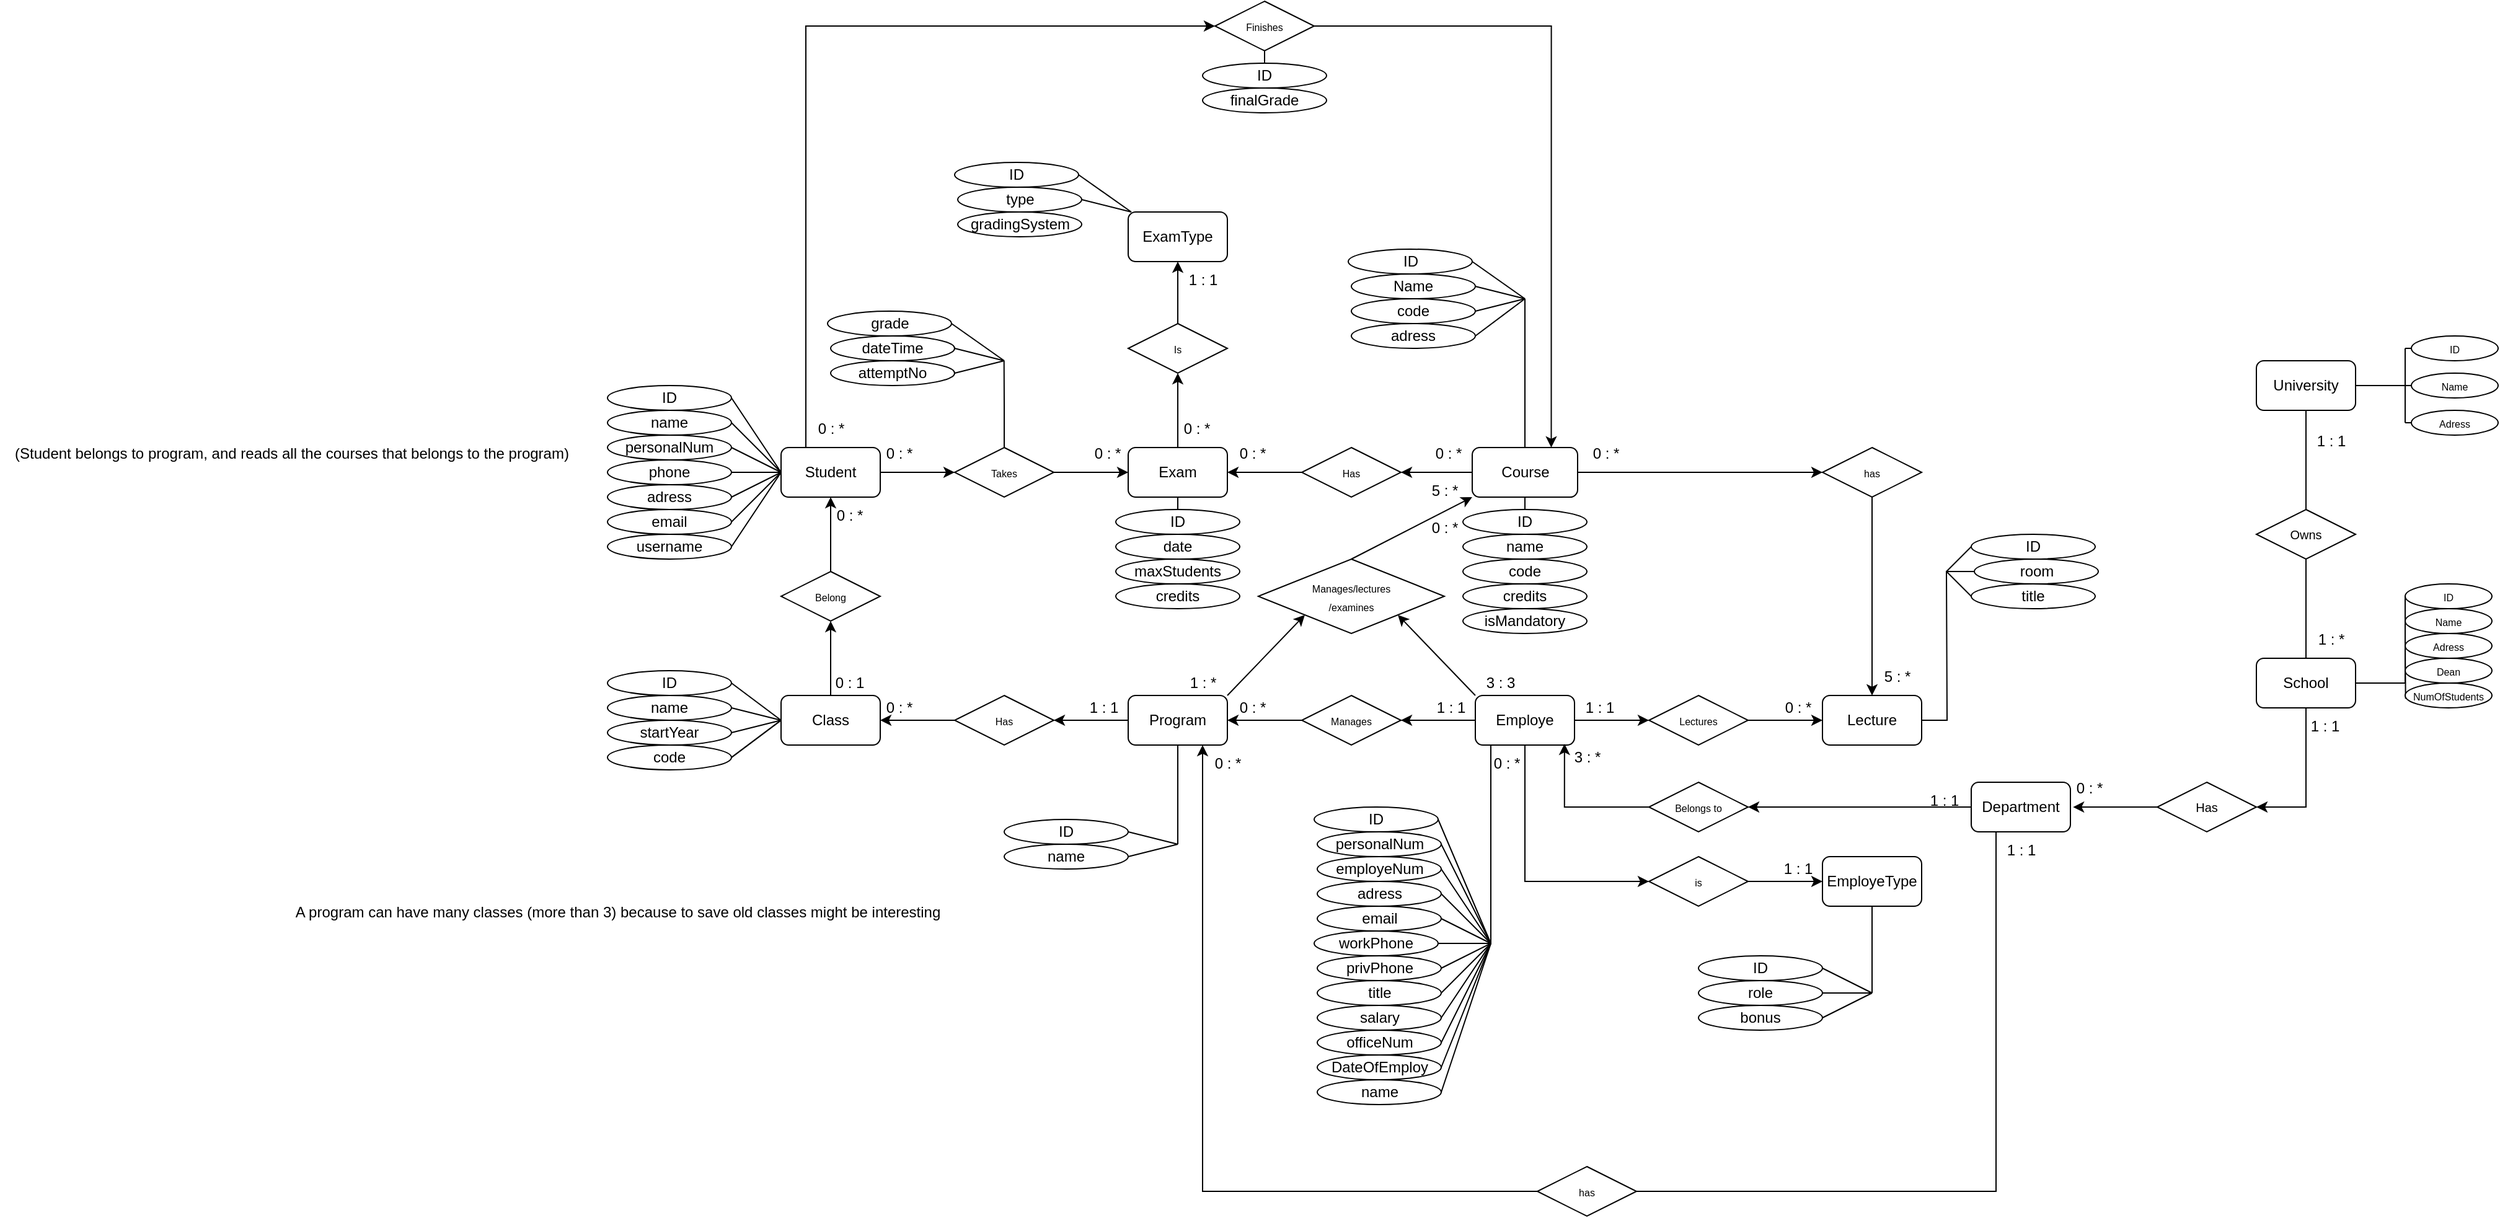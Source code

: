 <mxfile version="23.0.0" type="github">
  <diagram name="Page-1" id="-8_jqryATw5m6fWF47L4">
    <mxGraphModel dx="2038" dy="-406" grid="1" gridSize="10" guides="1" tooltips="1" connect="1" arrows="1" fold="1" page="1" pageScale="1" pageWidth="850" pageHeight="1100" math="0" shadow="0">
      <root>
        <mxCell id="0" />
        <mxCell id="1" parent="0" />
        <mxCell id="Y5XBHcVY--v5jfcp_6XE-306" style="edgeStyle=orthogonalEdgeStyle;rounded=0;orthogonalLoop=1;jettySize=auto;html=1;entryX=1;entryY=0.5;entryDx=0;entryDy=0;" edge="1" parent="1" source="B3pZKYcBKJ9FjqB-BN67-119" target="Y5XBHcVY--v5jfcp_6XE-304">
          <mxGeometry relative="1" as="geometry" />
        </mxCell>
        <mxCell id="B3pZKYcBKJ9FjqB-BN67-119" value="School" style="rounded=1;whiteSpace=wrap;html=1;" parent="1" vertex="1">
          <mxGeometry x="1150" y="2010" width="80" height="40" as="geometry" />
        </mxCell>
        <mxCell id="B3pZKYcBKJ9FjqB-BN67-120" value="University" style="rounded=1;whiteSpace=wrap;html=1;" parent="1" vertex="1">
          <mxGeometry x="1150" y="1770" width="80" height="40" as="geometry" />
        </mxCell>
        <mxCell id="B3pZKYcBKJ9FjqB-BN67-121" style="edgeStyle=orthogonalEdgeStyle;rounded=0;orthogonalLoop=1;jettySize=auto;html=1;exitX=0.5;exitY=0;exitDx=0;exitDy=0;entryX=0.5;entryY=1;entryDx=0;entryDy=0;endArrow=none;endFill=0;" parent="1" source="B3pZKYcBKJ9FjqB-BN67-139" target="B3pZKYcBKJ9FjqB-BN67-120" edge="1">
          <mxGeometry relative="1" as="geometry">
            <mxPoint x="1190" y="1901.25" as="sourcePoint" />
          </mxGeometry>
        </mxCell>
        <mxCell id="B3pZKYcBKJ9FjqB-BN67-122" value="" style="endArrow=none;html=1;rounded=0;exitX=0.5;exitY=0;exitDx=0;exitDy=0;entryX=0.5;entryY=1;entryDx=0;entryDy=0;" parent="1" source="B3pZKYcBKJ9FjqB-BN67-119" target="B3pZKYcBKJ9FjqB-BN67-139" edge="1">
          <mxGeometry width="50" height="50" relative="1" as="geometry">
            <mxPoint x="1240" y="1930" as="sourcePoint" />
            <mxPoint x="1190" y="1953.75" as="targetPoint" />
          </mxGeometry>
        </mxCell>
        <mxCell id="B3pZKYcBKJ9FjqB-BN67-123" value="1 : *" style="text;html=1;align=center;verticalAlign=middle;resizable=0;points=[];autosize=1;strokeColor=none;fillColor=none;" parent="1" vertex="1">
          <mxGeometry x="1190" y="1980" width="40" height="30" as="geometry" />
        </mxCell>
        <mxCell id="B3pZKYcBKJ9FjqB-BN67-124" value="1 : 1" style="text;html=1;align=center;verticalAlign=middle;resizable=0;points=[];autosize=1;strokeColor=none;fillColor=none;" parent="1" vertex="1">
          <mxGeometry x="1185" y="1820" width="50" height="30" as="geometry" />
        </mxCell>
        <mxCell id="Y5XBHcVY--v5jfcp_6XE-103" value="" style="edgeStyle=orthogonalEdgeStyle;rounded=0;orthogonalLoop=1;jettySize=auto;html=1;" edge="1" parent="1" source="B3pZKYcBKJ9FjqB-BN67-127" target="B3pZKYcBKJ9FjqB-BN67-205">
          <mxGeometry relative="1" as="geometry" />
        </mxCell>
        <mxCell id="Y5XBHcVY--v5jfcp_6XE-294" style="edgeStyle=orthogonalEdgeStyle;rounded=0;orthogonalLoop=1;jettySize=auto;html=1;exitX=0.25;exitY=1;exitDx=0;exitDy=0;entryX=0.75;entryY=1;entryDx=0;entryDy=0;" edge="1" parent="1" source="B3pZKYcBKJ9FjqB-BN67-127" target="B3pZKYcBKJ9FjqB-BN67-129">
          <mxGeometry relative="1" as="geometry">
            <Array as="points">
              <mxPoint x="940" y="2440" />
              <mxPoint x="300" y="2440" />
            </Array>
          </mxGeometry>
        </mxCell>
        <mxCell id="B3pZKYcBKJ9FjqB-BN67-127" value="Department" style="rounded=1;whiteSpace=wrap;html=1;" parent="1" vertex="1">
          <mxGeometry x="920" y="2110" width="80" height="40" as="geometry" />
        </mxCell>
        <mxCell id="Y5XBHcVY--v5jfcp_6XE-3" value="" style="edgeStyle=orthogonalEdgeStyle;rounded=0;orthogonalLoop=1;jettySize=auto;html=1;" edge="1" parent="1" source="B3pZKYcBKJ9FjqB-BN67-129" target="B3pZKYcBKJ9FjqB-BN67-208">
          <mxGeometry relative="1" as="geometry" />
        </mxCell>
        <mxCell id="B3pZKYcBKJ9FjqB-BN67-129" value="Program" style="rounded=1;whiteSpace=wrap;html=1;" parent="1" vertex="1">
          <mxGeometry x="240" y="2040" width="80" height="40" as="geometry" />
        </mxCell>
        <mxCell id="Y5XBHcVY--v5jfcp_6XE-16" style="edgeStyle=orthogonalEdgeStyle;rounded=0;orthogonalLoop=1;jettySize=auto;html=1;exitX=1;exitY=0.5;exitDx=0;exitDy=0;entryX=0;entryY=0.5;entryDx=0;entryDy=0;" edge="1" parent="1" source="B3pZKYcBKJ9FjqB-BN67-132" target="B3pZKYcBKJ9FjqB-BN67-212">
          <mxGeometry relative="1" as="geometry" />
        </mxCell>
        <mxCell id="Y5XBHcVY--v5jfcp_6XE-19" value="" style="edgeStyle=orthogonalEdgeStyle;rounded=0;orthogonalLoop=1;jettySize=auto;html=1;" edge="1" parent="1" source="B3pZKYcBKJ9FjqB-BN67-132" target="B3pZKYcBKJ9FjqB-BN67-211">
          <mxGeometry relative="1" as="geometry" />
        </mxCell>
        <mxCell id="Y5XBHcVY--v5jfcp_6XE-186" style="edgeStyle=orthogonalEdgeStyle;rounded=0;orthogonalLoop=1;jettySize=auto;html=1;endArrow=none;endFill=0;" edge="1" parent="1" source="B3pZKYcBKJ9FjqB-BN67-132">
          <mxGeometry relative="1" as="geometry">
            <mxPoint x="560" y="1720" as="targetPoint" />
          </mxGeometry>
        </mxCell>
        <mxCell id="B3pZKYcBKJ9FjqB-BN67-132" value="Course" style="rounded=1;whiteSpace=wrap;html=1;" parent="1" vertex="1">
          <mxGeometry x="517.5" y="1840" width="85" height="40" as="geometry" />
        </mxCell>
        <mxCell id="Y5XBHcVY--v5jfcp_6XE-1" value="" style="edgeStyle=orthogonalEdgeStyle;rounded=0;orthogonalLoop=1;jettySize=auto;html=1;" edge="1" parent="1" source="B3pZKYcBKJ9FjqB-BN67-133" target="B3pZKYcBKJ9FjqB-BN67-206">
          <mxGeometry relative="1" as="geometry" />
        </mxCell>
        <mxCell id="Y5XBHcVY--v5jfcp_6XE-14" value="" style="edgeStyle=orthogonalEdgeStyle;rounded=0;orthogonalLoop=1;jettySize=auto;html=1;" edge="1" parent="1" source="B3pZKYcBKJ9FjqB-BN67-133" target="B3pZKYcBKJ9FjqB-BN67-209">
          <mxGeometry relative="1" as="geometry" />
        </mxCell>
        <mxCell id="Y5XBHcVY--v5jfcp_6XE-286" style="edgeStyle=orthogonalEdgeStyle;rounded=0;orthogonalLoop=1;jettySize=auto;html=1;exitX=0.5;exitY=1;exitDx=0;exitDy=0;entryX=0;entryY=0.5;entryDx=0;entryDy=0;" edge="1" parent="1" source="B3pZKYcBKJ9FjqB-BN67-133" target="Y5XBHcVY--v5jfcp_6XE-110">
          <mxGeometry relative="1" as="geometry" />
        </mxCell>
        <mxCell id="B3pZKYcBKJ9FjqB-BN67-133" value="Employe" style="rounded=1;whiteSpace=wrap;html=1;" parent="1" vertex="1">
          <mxGeometry x="520" y="2040" width="80" height="40" as="geometry" />
        </mxCell>
        <mxCell id="B3pZKYcBKJ9FjqB-BN67-139" value="&lt;font style=&quot;font-size: 10px; font-weight: normal;&quot;&gt;Owns&lt;/font&gt;" style="rhombus;whiteSpace=wrap;html=1;fontStyle=1" parent="1" vertex="1">
          <mxGeometry x="1150" y="1890" width="80" height="40" as="geometry" />
        </mxCell>
        <mxCell id="Y5XBHcVY--v5jfcp_6XE-70" value="" style="edgeStyle=orthogonalEdgeStyle;rounded=0;orthogonalLoop=1;jettySize=auto;html=1;" edge="1" parent="1" source="B3pZKYcBKJ9FjqB-BN67-141" target="Y5XBHcVY--v5jfcp_6XE-69">
          <mxGeometry relative="1" as="geometry" />
        </mxCell>
        <mxCell id="Y5XBHcVY--v5jfcp_6XE-223" style="edgeStyle=orthogonalEdgeStyle;rounded=0;orthogonalLoop=1;jettySize=auto;html=1;exitX=0.5;exitY=1;exitDx=0;exitDy=0;entryX=0.5;entryY=0;entryDx=0;entryDy=0;endArrow=none;endFill=0;" edge="1" parent="1" source="B3pZKYcBKJ9FjqB-BN67-141" target="Y5XBHcVY--v5jfcp_6XE-211">
          <mxGeometry relative="1" as="geometry" />
        </mxCell>
        <mxCell id="B3pZKYcBKJ9FjqB-BN67-141" value="Exam" style="rounded=1;whiteSpace=wrap;html=1;" parent="1" vertex="1">
          <mxGeometry x="240" y="1840" width="80" height="40" as="geometry" />
        </mxCell>
        <mxCell id="Y5XBHcVY--v5jfcp_6XE-8" value="" style="edgeStyle=orthogonalEdgeStyle;rounded=0;orthogonalLoop=1;jettySize=auto;html=1;" edge="1" parent="1" source="B3pZKYcBKJ9FjqB-BN67-144" target="B3pZKYcBKJ9FjqB-BN67-210">
          <mxGeometry relative="1" as="geometry" />
        </mxCell>
        <mxCell id="Y5XBHcVY--v5jfcp_6XE-228" style="edgeStyle=orthogonalEdgeStyle;rounded=0;orthogonalLoop=1;jettySize=auto;html=1;exitX=0.25;exitY=0;exitDx=0;exitDy=0;entryX=0;entryY=0.5;entryDx=0;entryDy=0;" edge="1" parent="1" source="B3pZKYcBKJ9FjqB-BN67-144" target="Y5XBHcVY--v5jfcp_6XE-227">
          <mxGeometry relative="1" as="geometry" />
        </mxCell>
        <mxCell id="B3pZKYcBKJ9FjqB-BN67-144" value="Student" style="rounded=1;whiteSpace=wrap;html=1;" parent="1" vertex="1">
          <mxGeometry x="-40" y="1840" width="80" height="40" as="geometry" />
        </mxCell>
        <mxCell id="B3pZKYcBKJ9FjqB-BN67-147" value="&lt;font style=&quot;font-size: 8px;&quot;&gt;ID&lt;/font&gt;" style="ellipse;whiteSpace=wrap;html=1;" parent="1" vertex="1">
          <mxGeometry x="1275" y="1750" width="70" height="20" as="geometry" />
        </mxCell>
        <mxCell id="B3pZKYcBKJ9FjqB-BN67-148" value="&lt;span style=&quot;font-size: 8px;&quot;&gt;Name&lt;/span&gt;" style="ellipse;whiteSpace=wrap;html=1;" parent="1" vertex="1">
          <mxGeometry x="1275" y="1780" width="70" height="20" as="geometry" />
        </mxCell>
        <mxCell id="B3pZKYcBKJ9FjqB-BN67-149" value="&lt;font style=&quot;font-size: 8px;&quot;&gt;Adress&lt;/font&gt;" style="ellipse;whiteSpace=wrap;html=1;" parent="1" vertex="1">
          <mxGeometry x="1275" y="1810" width="70" height="20" as="geometry" />
        </mxCell>
        <mxCell id="B3pZKYcBKJ9FjqB-BN67-150" value="" style="endArrow=none;html=1;rounded=0;exitX=1;exitY=0.5;exitDx=0;exitDy=0;" parent="1" source="B3pZKYcBKJ9FjqB-BN67-120" edge="1">
          <mxGeometry width="50" height="50" relative="1" as="geometry">
            <mxPoint x="1300" y="1820" as="sourcePoint" />
            <mxPoint x="1270" y="1790" as="targetPoint" />
          </mxGeometry>
        </mxCell>
        <mxCell id="B3pZKYcBKJ9FjqB-BN67-151" value="" style="endArrow=none;html=1;rounded=0;" parent="1" edge="1">
          <mxGeometry width="50" height="50" relative="1" as="geometry">
            <mxPoint x="1270" y="1760" as="sourcePoint" />
            <mxPoint x="1270" y="1790" as="targetPoint" />
          </mxGeometry>
        </mxCell>
        <mxCell id="B3pZKYcBKJ9FjqB-BN67-152" value="" style="endArrow=none;html=1;rounded=0;" parent="1" edge="1">
          <mxGeometry width="50" height="50" relative="1" as="geometry">
            <mxPoint x="1270" y="1790" as="sourcePoint" />
            <mxPoint x="1270" y="1820" as="targetPoint" />
          </mxGeometry>
        </mxCell>
        <mxCell id="B3pZKYcBKJ9FjqB-BN67-153" value="" style="endArrow=none;html=1;rounded=0;entryX=0;entryY=0.5;entryDx=0;entryDy=0;" parent="1" target="B3pZKYcBKJ9FjqB-BN67-149" edge="1">
          <mxGeometry width="50" height="50" relative="1" as="geometry">
            <mxPoint x="1270" y="1820" as="sourcePoint" />
            <mxPoint x="1340" y="1770" as="targetPoint" />
          </mxGeometry>
        </mxCell>
        <mxCell id="B3pZKYcBKJ9FjqB-BN67-154" value="" style="endArrow=none;html=1;rounded=0;" parent="1" edge="1">
          <mxGeometry width="50" height="50" relative="1" as="geometry">
            <mxPoint x="1270" y="1760" as="sourcePoint" />
            <mxPoint x="1270" y="1760" as="targetPoint" />
          </mxGeometry>
        </mxCell>
        <mxCell id="B3pZKYcBKJ9FjqB-BN67-155" value="" style="endArrow=none;html=1;rounded=0;entryX=0;entryY=0.5;entryDx=0;entryDy=0;" parent="1" target="B3pZKYcBKJ9FjqB-BN67-147" edge="1">
          <mxGeometry width="50" height="50" relative="1" as="geometry">
            <mxPoint x="1270" y="1760" as="sourcePoint" />
            <mxPoint x="1320" y="1770" as="targetPoint" />
          </mxGeometry>
        </mxCell>
        <mxCell id="B3pZKYcBKJ9FjqB-BN67-156" value="" style="endArrow=none;html=1;rounded=0;entryX=0;entryY=0.5;entryDx=0;entryDy=0;" parent="1" target="B3pZKYcBKJ9FjqB-BN67-148" edge="1">
          <mxGeometry width="50" height="50" relative="1" as="geometry">
            <mxPoint x="1270" y="1790" as="sourcePoint" />
            <mxPoint x="1320" y="1770" as="targetPoint" />
          </mxGeometry>
        </mxCell>
        <mxCell id="B3pZKYcBKJ9FjqB-BN67-157" value="&lt;font style=&quot;font-size: 8px;&quot;&gt;ID&lt;/font&gt;" style="ellipse;whiteSpace=wrap;html=1;" parent="1" vertex="1">
          <mxGeometry x="1270" y="1950" width="70" height="20" as="geometry" />
        </mxCell>
        <mxCell id="B3pZKYcBKJ9FjqB-BN67-158" value="&lt;span style=&quot;font-size: 8px;&quot;&gt;Name&lt;/span&gt;" style="ellipse;whiteSpace=wrap;html=1;" parent="1" vertex="1">
          <mxGeometry x="1270" y="1970" width="70" height="20" as="geometry" />
        </mxCell>
        <mxCell id="B3pZKYcBKJ9FjqB-BN67-159" value="&lt;font style=&quot;font-size: 8px;&quot;&gt;Adress&lt;/font&gt;" style="ellipse;whiteSpace=wrap;html=1;" parent="1" vertex="1">
          <mxGeometry x="1270" y="1990" width="70" height="20" as="geometry" />
        </mxCell>
        <mxCell id="B3pZKYcBKJ9FjqB-BN67-160" value="" style="endArrow=none;html=1;rounded=0;exitX=1;exitY=0.5;exitDx=0;exitDy=0;" parent="1" edge="1">
          <mxGeometry width="50" height="50" relative="1" as="geometry">
            <mxPoint x="1230" y="2030" as="sourcePoint" />
            <mxPoint x="1270" y="2030" as="targetPoint" />
          </mxGeometry>
        </mxCell>
        <mxCell id="B3pZKYcBKJ9FjqB-BN67-161" value="" style="endArrow=none;html=1;rounded=0;" parent="1" edge="1">
          <mxGeometry width="50" height="50" relative="1" as="geometry">
            <mxPoint x="1270" y="2000" as="sourcePoint" />
            <mxPoint x="1270" y="2030" as="targetPoint" />
          </mxGeometry>
        </mxCell>
        <mxCell id="B3pZKYcBKJ9FjqB-BN67-162" value="" style="endArrow=none;html=1;rounded=0;entryX=0;entryY=0.5;entryDx=0;entryDy=0;exitX=0.005;exitY=0.633;exitDx=0;exitDy=0;exitPerimeter=0;" parent="1" source="B3pZKYcBKJ9FjqB-BN67-167" target="B3pZKYcBKJ9FjqB-BN67-159" edge="1">
          <mxGeometry width="50" height="50" relative="1" as="geometry">
            <mxPoint x="1270" y="2060" as="sourcePoint" />
            <mxPoint x="1340" y="2010" as="targetPoint" />
          </mxGeometry>
        </mxCell>
        <mxCell id="B3pZKYcBKJ9FjqB-BN67-163" value="" style="endArrow=none;html=1;rounded=0;" parent="1" edge="1">
          <mxGeometry width="50" height="50" relative="1" as="geometry">
            <mxPoint x="1270" y="2000" as="sourcePoint" />
            <mxPoint x="1270" y="2000" as="targetPoint" />
          </mxGeometry>
        </mxCell>
        <mxCell id="B3pZKYcBKJ9FjqB-BN67-164" value="" style="endArrow=none;html=1;rounded=0;entryX=0;entryY=0.5;entryDx=0;entryDy=0;" parent="1" target="B3pZKYcBKJ9FjqB-BN67-157" edge="1">
          <mxGeometry width="50" height="50" relative="1" as="geometry">
            <mxPoint x="1270" y="2000" as="sourcePoint" />
            <mxPoint x="1320" y="2010" as="targetPoint" />
          </mxGeometry>
        </mxCell>
        <mxCell id="B3pZKYcBKJ9FjqB-BN67-165" value="" style="endArrow=none;html=1;rounded=0;entryX=0;entryY=0.5;entryDx=0;entryDy=0;" parent="1" target="B3pZKYcBKJ9FjqB-BN67-158" edge="1">
          <mxGeometry width="50" height="50" relative="1" as="geometry">
            <mxPoint x="1270" y="2030" as="sourcePoint" />
            <mxPoint x="1320" y="2010" as="targetPoint" />
          </mxGeometry>
        </mxCell>
        <mxCell id="B3pZKYcBKJ9FjqB-BN67-166" value="&lt;font style=&quot;font-size: 8px;&quot;&gt;Dean&lt;/font&gt;" style="ellipse;whiteSpace=wrap;html=1;" parent="1" vertex="1">
          <mxGeometry x="1270" y="2010" width="70" height="20" as="geometry" />
        </mxCell>
        <mxCell id="B3pZKYcBKJ9FjqB-BN67-167" value="&lt;span style=&quot;font-size: 8px;&quot;&gt;NumOfStudents&lt;/span&gt;" style="ellipse;whiteSpace=wrap;html=1;" parent="1" vertex="1">
          <mxGeometry x="1270" y="2030" width="70" height="20" as="geometry" />
        </mxCell>
        <mxCell id="Y5XBHcVY--v5jfcp_6XE-254" style="edgeStyle=orthogonalEdgeStyle;rounded=0;orthogonalLoop=1;jettySize=auto;html=1;endArrow=none;endFill=0;" edge="1" parent="1" source="B3pZKYcBKJ9FjqB-BN67-169">
          <mxGeometry relative="1" as="geometry">
            <mxPoint x="900" y="1940" as="targetPoint" />
          </mxGeometry>
        </mxCell>
        <mxCell id="B3pZKYcBKJ9FjqB-BN67-169" value="Lecture" style="rounded=1;whiteSpace=wrap;html=1;" parent="1" vertex="1">
          <mxGeometry x="800" y="2040" width="80" height="40" as="geometry" />
        </mxCell>
        <mxCell id="Y5XBHcVY--v5jfcp_6XE-7" value="" style="edgeStyle=orthogonalEdgeStyle;rounded=0;orthogonalLoop=1;jettySize=auto;html=1;" edge="1" parent="1" source="B3pZKYcBKJ9FjqB-BN67-170" target="Y5XBHcVY--v5jfcp_6XE-5">
          <mxGeometry relative="1" as="geometry" />
        </mxCell>
        <mxCell id="B3pZKYcBKJ9FjqB-BN67-170" value="Class" style="rounded=1;whiteSpace=wrap;html=1;" parent="1" vertex="1">
          <mxGeometry x="-40" y="2040" width="80" height="40" as="geometry" />
        </mxCell>
        <mxCell id="B3pZKYcBKJ9FjqB-BN67-180" value="1 : 1" style="text;html=1;align=center;verticalAlign=middle;resizable=0;points=[];autosize=1;strokeColor=none;fillColor=none;" parent="1" vertex="1">
          <mxGeometry x="1180" y="2050" width="50" height="30" as="geometry" />
        </mxCell>
        <mxCell id="B3pZKYcBKJ9FjqB-BN67-205" value="&lt;span style=&quot;font-size: 8px;&quot;&gt;Belongs to&lt;/span&gt;" style="shape=rhombus;perimeter=rhombusPerimeter;whiteSpace=wrap;html=1;align=center;" parent="1" vertex="1">
          <mxGeometry x="660" y="2110" width="80" height="40" as="geometry" />
        </mxCell>
        <mxCell id="Y5XBHcVY--v5jfcp_6XE-2" value="" style="edgeStyle=orthogonalEdgeStyle;rounded=0;orthogonalLoop=1;jettySize=auto;html=1;" edge="1" parent="1" source="B3pZKYcBKJ9FjqB-BN67-206" target="B3pZKYcBKJ9FjqB-BN67-129">
          <mxGeometry relative="1" as="geometry" />
        </mxCell>
        <mxCell id="B3pZKYcBKJ9FjqB-BN67-206" value="&lt;font style=&quot;font-size: 8px;&quot;&gt;Manages&lt;/font&gt;" style="shape=rhombus;perimeter=rhombusPerimeter;whiteSpace=wrap;html=1;align=center;" parent="1" vertex="1">
          <mxGeometry x="380" y="2040" width="80" height="40" as="geometry" />
        </mxCell>
        <mxCell id="B3pZKYcBKJ9FjqB-BN67-207" value="&lt;span style=&quot;font-size: 8px;&quot;&gt;Manages/lectures&lt;br&gt;/examines&lt;br&gt;&lt;/span&gt;" style="shape=rhombus;perimeter=rhombusPerimeter;whiteSpace=wrap;html=1;align=center;" parent="1" vertex="1">
          <mxGeometry x="345" y="1930" width="150" height="60" as="geometry" />
        </mxCell>
        <mxCell id="Y5XBHcVY--v5jfcp_6XE-4" value="" style="edgeStyle=orthogonalEdgeStyle;rounded=0;orthogonalLoop=1;jettySize=auto;html=1;" edge="1" parent="1" source="B3pZKYcBKJ9FjqB-BN67-208" target="B3pZKYcBKJ9FjqB-BN67-170">
          <mxGeometry relative="1" as="geometry" />
        </mxCell>
        <mxCell id="B3pZKYcBKJ9FjqB-BN67-208" value="&lt;span style=&quot;font-size: 8px;&quot;&gt;Has&lt;/span&gt;" style="shape=rhombus;perimeter=rhombusPerimeter;whiteSpace=wrap;html=1;align=center;" parent="1" vertex="1">
          <mxGeometry x="100" y="2040" width="80" height="40" as="geometry" />
        </mxCell>
        <mxCell id="Y5XBHcVY--v5jfcp_6XE-15" value="" style="edgeStyle=orthogonalEdgeStyle;rounded=0;orthogonalLoop=1;jettySize=auto;html=1;" edge="1" parent="1" source="B3pZKYcBKJ9FjqB-BN67-209" target="B3pZKYcBKJ9FjqB-BN67-169">
          <mxGeometry relative="1" as="geometry" />
        </mxCell>
        <mxCell id="B3pZKYcBKJ9FjqB-BN67-209" value="&lt;font style=&quot;font-size: 8px;&quot;&gt;Lectures&lt;/font&gt;" style="shape=rhombus;perimeter=rhombusPerimeter;whiteSpace=wrap;html=1;align=center;" parent="1" vertex="1">
          <mxGeometry x="660" y="2040" width="80" height="40" as="geometry" />
        </mxCell>
        <mxCell id="Y5XBHcVY--v5jfcp_6XE-9" value="" style="edgeStyle=orthogonalEdgeStyle;rounded=0;orthogonalLoop=1;jettySize=auto;html=1;" edge="1" parent="1" source="B3pZKYcBKJ9FjqB-BN67-210" target="B3pZKYcBKJ9FjqB-BN67-141">
          <mxGeometry relative="1" as="geometry" />
        </mxCell>
        <mxCell id="Y5XBHcVY--v5jfcp_6XE-222" style="edgeStyle=orthogonalEdgeStyle;rounded=0;orthogonalLoop=1;jettySize=auto;html=1;exitX=0.5;exitY=0;exitDx=0;exitDy=0;endArrow=none;endFill=0;" edge="1" parent="1" source="B3pZKYcBKJ9FjqB-BN67-210">
          <mxGeometry relative="1" as="geometry">
            <mxPoint x="139.857" y="1770" as="targetPoint" />
          </mxGeometry>
        </mxCell>
        <mxCell id="B3pZKYcBKJ9FjqB-BN67-210" value="&lt;span style=&quot;font-size: 8px;&quot;&gt;Takes&lt;/span&gt;" style="shape=rhombus;perimeter=rhombusPerimeter;whiteSpace=wrap;html=1;align=center;" parent="1" vertex="1">
          <mxGeometry x="100" y="1840" width="80" height="40" as="geometry" />
        </mxCell>
        <mxCell id="Y5XBHcVY--v5jfcp_6XE-20" value="" style="edgeStyle=orthogonalEdgeStyle;rounded=0;orthogonalLoop=1;jettySize=auto;html=1;" edge="1" parent="1" source="B3pZKYcBKJ9FjqB-BN67-211" target="B3pZKYcBKJ9FjqB-BN67-141">
          <mxGeometry relative="1" as="geometry" />
        </mxCell>
        <mxCell id="B3pZKYcBKJ9FjqB-BN67-211" value="&lt;font style=&quot;font-size: 8px;&quot;&gt;Has&lt;/font&gt;" style="shape=rhombus;perimeter=rhombusPerimeter;whiteSpace=wrap;html=1;align=center;" parent="1" vertex="1">
          <mxGeometry x="380" y="1840" width="80" height="40" as="geometry" />
        </mxCell>
        <mxCell id="Y5XBHcVY--v5jfcp_6XE-17" style="edgeStyle=orthogonalEdgeStyle;rounded=0;orthogonalLoop=1;jettySize=auto;html=1;exitX=0.5;exitY=1;exitDx=0;exitDy=0;entryX=0.5;entryY=0;entryDx=0;entryDy=0;" edge="1" parent="1" source="B3pZKYcBKJ9FjqB-BN67-212" target="B3pZKYcBKJ9FjqB-BN67-169">
          <mxGeometry relative="1" as="geometry" />
        </mxCell>
        <mxCell id="B3pZKYcBKJ9FjqB-BN67-212" value="&lt;font style=&quot;font-size: 8px;&quot;&gt;has&lt;/font&gt;" style="shape=rhombus;perimeter=rhombusPerimeter;whiteSpace=wrap;html=1;align=center;" parent="1" vertex="1">
          <mxGeometry x="800" y="1840" width="80" height="40" as="geometry" />
        </mxCell>
        <mxCell id="Y5XBHcVY--v5jfcp_6XE-6" value="" style="edgeStyle=orthogonalEdgeStyle;rounded=0;orthogonalLoop=1;jettySize=auto;html=1;" edge="1" parent="1" source="Y5XBHcVY--v5jfcp_6XE-5" target="B3pZKYcBKJ9FjqB-BN67-144">
          <mxGeometry relative="1" as="geometry" />
        </mxCell>
        <mxCell id="Y5XBHcVY--v5jfcp_6XE-5" value="&lt;span style=&quot;font-size: 8px;&quot;&gt;Belong&lt;br&gt;&lt;/span&gt;" style="shape=rhombus;perimeter=rhombusPerimeter;whiteSpace=wrap;html=1;align=center;" vertex="1" parent="1">
          <mxGeometry x="-40" y="1940" width="80" height="40" as="geometry" />
        </mxCell>
        <mxCell id="Y5XBHcVY--v5jfcp_6XE-23" value="ID" style="ellipse;whiteSpace=wrap;html=1;align=center;" vertex="1" parent="1">
          <mxGeometry x="-180" y="1790" width="100" height="20" as="geometry" />
        </mxCell>
        <mxCell id="Y5XBHcVY--v5jfcp_6XE-24" value="name" style="ellipse;whiteSpace=wrap;html=1;align=center;" vertex="1" parent="1">
          <mxGeometry x="-180" y="1810" width="100" height="20" as="geometry" />
        </mxCell>
        <mxCell id="Y5XBHcVY--v5jfcp_6XE-25" value="personalNum" style="ellipse;whiteSpace=wrap;html=1;align=center;" vertex="1" parent="1">
          <mxGeometry x="-180" y="1830" width="100" height="20" as="geometry" />
        </mxCell>
        <mxCell id="Y5XBHcVY--v5jfcp_6XE-26" value="phone" style="ellipse;whiteSpace=wrap;html=1;align=center;" vertex="1" parent="1">
          <mxGeometry x="-180" y="1850" width="100" height="20" as="geometry" />
        </mxCell>
        <mxCell id="Y5XBHcVY--v5jfcp_6XE-27" value="" style="endArrow=none;html=1;rounded=0;exitX=1;exitY=0.5;exitDx=0;exitDy=0;" edge="1" parent="1" source="Y5XBHcVY--v5jfcp_6XE-23">
          <mxGeometry width="50" height="50" relative="1" as="geometry">
            <mxPoint x="-90" y="1910" as="sourcePoint" />
            <mxPoint x="-40" y="1860" as="targetPoint" />
          </mxGeometry>
        </mxCell>
        <mxCell id="Y5XBHcVY--v5jfcp_6XE-28" value="" style="endArrow=none;html=1;rounded=0;exitX=1;exitY=0.5;exitDx=0;exitDy=0;" edge="1" parent="1" source="Y5XBHcVY--v5jfcp_6XE-24">
          <mxGeometry width="50" height="50" relative="1" as="geometry">
            <mxPoint x="-90" y="1910" as="sourcePoint" />
            <mxPoint x="-40" y="1860" as="targetPoint" />
          </mxGeometry>
        </mxCell>
        <mxCell id="Y5XBHcVY--v5jfcp_6XE-29" value="" style="endArrow=none;html=1;rounded=0;exitX=1;exitY=0.5;exitDx=0;exitDy=0;" edge="1" parent="1" source="Y5XBHcVY--v5jfcp_6XE-25">
          <mxGeometry width="50" height="50" relative="1" as="geometry">
            <mxPoint x="-90" y="1910" as="sourcePoint" />
            <mxPoint x="-40" y="1860" as="targetPoint" />
          </mxGeometry>
        </mxCell>
        <mxCell id="Y5XBHcVY--v5jfcp_6XE-30" value="" style="endArrow=none;html=1;rounded=0;exitX=1;exitY=0.5;exitDx=0;exitDy=0;" edge="1" parent="1" source="Y5XBHcVY--v5jfcp_6XE-26">
          <mxGeometry width="50" height="50" relative="1" as="geometry">
            <mxPoint x="-90" y="1910" as="sourcePoint" />
            <mxPoint x="-40" y="1860" as="targetPoint" />
          </mxGeometry>
        </mxCell>
        <mxCell id="Y5XBHcVY--v5jfcp_6XE-31" value="adress" style="ellipse;whiteSpace=wrap;html=1;align=center;" vertex="1" parent="1">
          <mxGeometry x="-180" y="1870" width="100" height="20" as="geometry" />
        </mxCell>
        <mxCell id="Y5XBHcVY--v5jfcp_6XE-32" value="" style="endArrow=none;html=1;rounded=0;exitX=1;exitY=0.5;exitDx=0;exitDy=0;" edge="1" parent="1" source="Y5XBHcVY--v5jfcp_6XE-31">
          <mxGeometry width="50" height="50" relative="1" as="geometry">
            <mxPoint x="-90" y="1910" as="sourcePoint" />
            <mxPoint x="-40" y="1860" as="targetPoint" />
          </mxGeometry>
        </mxCell>
        <mxCell id="Y5XBHcVY--v5jfcp_6XE-33" value="email" style="ellipse;whiteSpace=wrap;html=1;align=center;" vertex="1" parent="1">
          <mxGeometry x="-180" y="1890" width="100" height="20" as="geometry" />
        </mxCell>
        <mxCell id="Y5XBHcVY--v5jfcp_6XE-34" value="username" style="ellipse;whiteSpace=wrap;html=1;align=center;" vertex="1" parent="1">
          <mxGeometry x="-180" y="1910" width="100" height="20" as="geometry" />
        </mxCell>
        <mxCell id="Y5XBHcVY--v5jfcp_6XE-35" value="" style="endArrow=none;html=1;rounded=0;exitX=1;exitY=0.5;exitDx=0;exitDy=0;" edge="1" parent="1" source="Y5XBHcVY--v5jfcp_6XE-33">
          <mxGeometry width="50" height="50" relative="1" as="geometry">
            <mxPoint x="-70" y="1910" as="sourcePoint" />
            <mxPoint x="-40" y="1860" as="targetPoint" />
          </mxGeometry>
        </mxCell>
        <mxCell id="Y5XBHcVY--v5jfcp_6XE-36" value="" style="endArrow=none;html=1;rounded=0;exitX=1;exitY=0.5;exitDx=0;exitDy=0;" edge="1" parent="1" source="Y5XBHcVY--v5jfcp_6XE-34">
          <mxGeometry width="50" height="50" relative="1" as="geometry">
            <mxPoint x="-90" y="1910" as="sourcePoint" />
            <mxPoint x="-40" y="1860" as="targetPoint" />
          </mxGeometry>
        </mxCell>
        <mxCell id="Y5XBHcVY--v5jfcp_6XE-39" value="ID" style="ellipse;whiteSpace=wrap;html=1;align=center;" vertex="1" parent="1">
          <mxGeometry x="-180" y="2020" width="100" height="20" as="geometry" />
        </mxCell>
        <mxCell id="Y5XBHcVY--v5jfcp_6XE-40" value="name" style="ellipse;whiteSpace=wrap;html=1;align=center;" vertex="1" parent="1">
          <mxGeometry x="-180" y="2040" width="100" height="20" as="geometry" />
        </mxCell>
        <mxCell id="Y5XBHcVY--v5jfcp_6XE-41" value="startYear" style="ellipse;whiteSpace=wrap;html=1;align=center;" vertex="1" parent="1">
          <mxGeometry x="-180" y="2060" width="100" height="20" as="geometry" />
        </mxCell>
        <mxCell id="Y5XBHcVY--v5jfcp_6XE-43" value="" style="endArrow=none;html=1;rounded=0;exitX=1;exitY=0.5;exitDx=0;exitDy=0;" edge="1" parent="1" source="Y5XBHcVY--v5jfcp_6XE-39">
          <mxGeometry width="50" height="50" relative="1" as="geometry">
            <mxPoint x="-90" y="2110" as="sourcePoint" />
            <mxPoint x="-40" y="2060" as="targetPoint" />
          </mxGeometry>
        </mxCell>
        <mxCell id="Y5XBHcVY--v5jfcp_6XE-44" value="" style="endArrow=none;html=1;rounded=0;exitX=1;exitY=0.5;exitDx=0;exitDy=0;" edge="1" parent="1" source="Y5XBHcVY--v5jfcp_6XE-40">
          <mxGeometry width="50" height="50" relative="1" as="geometry">
            <mxPoint x="-90" y="2110" as="sourcePoint" />
            <mxPoint x="-40" y="2060" as="targetPoint" />
          </mxGeometry>
        </mxCell>
        <mxCell id="Y5XBHcVY--v5jfcp_6XE-45" value="" style="endArrow=none;html=1;rounded=0;exitX=1;exitY=0.5;exitDx=0;exitDy=0;" edge="1" parent="1" source="Y5XBHcVY--v5jfcp_6XE-41">
          <mxGeometry width="50" height="50" relative="1" as="geometry">
            <mxPoint x="-90" y="2110" as="sourcePoint" />
            <mxPoint x="-40" y="2060" as="targetPoint" />
          </mxGeometry>
        </mxCell>
        <mxCell id="Y5XBHcVY--v5jfcp_6XE-54" value="ID" style="ellipse;whiteSpace=wrap;html=1;align=center;" vertex="1" parent="1">
          <mxGeometry x="140" y="2140" width="100" height="20" as="geometry" />
        </mxCell>
        <mxCell id="Y5XBHcVY--v5jfcp_6XE-55" value="name" style="ellipse;whiteSpace=wrap;html=1;align=center;" vertex="1" parent="1">
          <mxGeometry x="140" y="2160" width="100" height="20" as="geometry" />
        </mxCell>
        <mxCell id="Y5XBHcVY--v5jfcp_6XE-57" value="" style="endArrow=none;html=1;rounded=0;exitX=1;exitY=0.5;exitDx=0;exitDy=0;" edge="1" parent="1" source="Y5XBHcVY--v5jfcp_6XE-54">
          <mxGeometry width="50" height="50" relative="1" as="geometry">
            <mxPoint x="230" y="2210" as="sourcePoint" />
            <mxPoint x="280" y="2160" as="targetPoint" />
          </mxGeometry>
        </mxCell>
        <mxCell id="Y5XBHcVY--v5jfcp_6XE-58" value="" style="endArrow=none;html=1;rounded=0;exitX=1;exitY=0.5;exitDx=0;exitDy=0;" edge="1" parent="1" source="Y5XBHcVY--v5jfcp_6XE-55">
          <mxGeometry width="50" height="50" relative="1" as="geometry">
            <mxPoint x="230" y="2210" as="sourcePoint" />
            <mxPoint x="280" y="2160" as="targetPoint" />
          </mxGeometry>
        </mxCell>
        <mxCell id="Y5XBHcVY--v5jfcp_6XE-60" value="" style="endArrow=none;html=1;rounded=0;exitX=0.5;exitY=1;exitDx=0;exitDy=0;" edge="1" parent="1" source="B3pZKYcBKJ9FjqB-BN67-129">
          <mxGeometry width="50" height="50" relative="1" as="geometry">
            <mxPoint x="290" y="2050" as="sourcePoint" />
            <mxPoint x="280" y="2160" as="targetPoint" />
          </mxGeometry>
        </mxCell>
        <mxCell id="Y5XBHcVY--v5jfcp_6XE-63" value="" style="endArrow=none;html=1;rounded=0;exitX=1;exitY=0.5;exitDx=0;exitDy=0;" edge="1" parent="1">
          <mxGeometry width="50" height="50" relative="1" as="geometry">
            <mxPoint x="-80" y="2090" as="sourcePoint" />
            <mxPoint x="-40" y="2060" as="targetPoint" />
          </mxGeometry>
        </mxCell>
        <mxCell id="Y5XBHcVY--v5jfcp_6XE-66" value="code" style="ellipse;whiteSpace=wrap;html=1;align=center;" vertex="1" parent="1">
          <mxGeometry x="-180" y="2080" width="100" height="20" as="geometry" />
        </mxCell>
        <mxCell id="Y5XBHcVY--v5jfcp_6XE-67" value="" style="endArrow=none;html=1;rounded=0;exitX=1;exitY=0.5;exitDx=0;exitDy=0;entryX=0;entryY=0.5;entryDx=0;entryDy=0;" edge="1" parent="1" source="Y5XBHcVY--v5jfcp_6XE-66" target="B3pZKYcBKJ9FjqB-BN67-170">
          <mxGeometry width="50" height="50" relative="1" as="geometry">
            <mxPoint x="-90" y="2130" as="sourcePoint" />
            <mxPoint x="-40" y="2080" as="targetPoint" />
          </mxGeometry>
        </mxCell>
        <mxCell id="Y5XBHcVY--v5jfcp_6XE-68" value="ExamType" style="rounded=1;whiteSpace=wrap;html=1;" vertex="1" parent="1">
          <mxGeometry x="240" y="1650" width="80" height="40" as="geometry" />
        </mxCell>
        <mxCell id="Y5XBHcVY--v5jfcp_6XE-71" value="" style="edgeStyle=orthogonalEdgeStyle;rounded=0;orthogonalLoop=1;jettySize=auto;html=1;" edge="1" parent="1" source="Y5XBHcVY--v5jfcp_6XE-69" target="Y5XBHcVY--v5jfcp_6XE-68">
          <mxGeometry relative="1" as="geometry" />
        </mxCell>
        <mxCell id="Y5XBHcVY--v5jfcp_6XE-69" value="&lt;font style=&quot;font-size: 8px;&quot;&gt;Is&lt;/font&gt;" style="shape=rhombus;perimeter=rhombusPerimeter;whiteSpace=wrap;html=1;align=center;" vertex="1" parent="1">
          <mxGeometry x="240" y="1740" width="80" height="40" as="geometry" />
        </mxCell>
        <mxCell id="Y5XBHcVY--v5jfcp_6XE-77" value="ID" style="ellipse;whiteSpace=wrap;html=1;align=center;" vertex="1" parent="1">
          <mxGeometry x="390" y="2130" width="100" height="20" as="geometry" />
        </mxCell>
        <mxCell id="Y5XBHcVY--v5jfcp_6XE-78" value="name" style="ellipse;whiteSpace=wrap;html=1;align=center;" vertex="1" parent="1">
          <mxGeometry x="392.5" y="2350" width="100" height="20" as="geometry" />
        </mxCell>
        <mxCell id="Y5XBHcVY--v5jfcp_6XE-79" value="personalNum" style="ellipse;whiteSpace=wrap;html=1;align=center;" vertex="1" parent="1">
          <mxGeometry x="392.5" y="2150" width="100" height="20" as="geometry" />
        </mxCell>
        <mxCell id="Y5XBHcVY--v5jfcp_6XE-80" value="workPhone" style="ellipse;whiteSpace=wrap;html=1;align=center;" vertex="1" parent="1">
          <mxGeometry x="390" y="2230" width="100" height="20" as="geometry" />
        </mxCell>
        <mxCell id="Y5XBHcVY--v5jfcp_6XE-81" value="" style="endArrow=none;html=1;rounded=0;exitX=1;exitY=0.5;exitDx=0;exitDy=0;" edge="1" parent="1" source="Y5XBHcVY--v5jfcp_6XE-77">
          <mxGeometry width="50" height="50" relative="1" as="geometry">
            <mxPoint x="482.5" y="2290" as="sourcePoint" />
            <mxPoint x="532.5" y="2240" as="targetPoint" />
          </mxGeometry>
        </mxCell>
        <mxCell id="Y5XBHcVY--v5jfcp_6XE-82" value="" style="endArrow=none;html=1;rounded=0;exitX=1;exitY=0.5;exitDx=0;exitDy=0;" edge="1" parent="1" source="Y5XBHcVY--v5jfcp_6XE-78">
          <mxGeometry width="50" height="50" relative="1" as="geometry">
            <mxPoint x="482.5" y="2290" as="sourcePoint" />
            <mxPoint x="532.5" y="2240" as="targetPoint" />
          </mxGeometry>
        </mxCell>
        <mxCell id="Y5XBHcVY--v5jfcp_6XE-83" value="" style="endArrow=none;html=1;rounded=0;exitX=1;exitY=0.5;exitDx=0;exitDy=0;" edge="1" parent="1" source="Y5XBHcVY--v5jfcp_6XE-79">
          <mxGeometry width="50" height="50" relative="1" as="geometry">
            <mxPoint x="482.5" y="2290" as="sourcePoint" />
            <mxPoint x="532.5" y="2240" as="targetPoint" />
          </mxGeometry>
        </mxCell>
        <mxCell id="Y5XBHcVY--v5jfcp_6XE-84" value="" style="endArrow=none;html=1;rounded=0;exitX=1;exitY=0.5;exitDx=0;exitDy=0;" edge="1" parent="1" source="Y5XBHcVY--v5jfcp_6XE-80">
          <mxGeometry width="50" height="50" relative="1" as="geometry">
            <mxPoint x="482.5" y="2290" as="sourcePoint" />
            <mxPoint x="532.5" y="2240" as="targetPoint" />
          </mxGeometry>
        </mxCell>
        <mxCell id="Y5XBHcVY--v5jfcp_6XE-85" value="adress" style="ellipse;whiteSpace=wrap;html=1;align=center;" vertex="1" parent="1">
          <mxGeometry x="392.5" y="2190" width="100" height="20" as="geometry" />
        </mxCell>
        <mxCell id="Y5XBHcVY--v5jfcp_6XE-86" value="" style="endArrow=none;html=1;rounded=0;exitX=1;exitY=0.5;exitDx=0;exitDy=0;" edge="1" parent="1" source="Y5XBHcVY--v5jfcp_6XE-85">
          <mxGeometry width="50" height="50" relative="1" as="geometry">
            <mxPoint x="482.5" y="2290" as="sourcePoint" />
            <mxPoint x="532.5" y="2240" as="targetPoint" />
          </mxGeometry>
        </mxCell>
        <mxCell id="Y5XBHcVY--v5jfcp_6XE-87" value="email" style="ellipse;whiteSpace=wrap;html=1;align=center;" vertex="1" parent="1">
          <mxGeometry x="392.5" y="2210" width="100" height="20" as="geometry" />
        </mxCell>
        <mxCell id="Y5XBHcVY--v5jfcp_6XE-88" value="salary" style="ellipse;whiteSpace=wrap;html=1;align=center;" vertex="1" parent="1">
          <mxGeometry x="392.5" y="2290" width="100" height="20" as="geometry" />
        </mxCell>
        <mxCell id="Y5XBHcVY--v5jfcp_6XE-89" value="" style="endArrow=none;html=1;rounded=0;exitX=1;exitY=0.5;exitDx=0;exitDy=0;" edge="1" parent="1" source="Y5XBHcVY--v5jfcp_6XE-87">
          <mxGeometry width="50" height="50" relative="1" as="geometry">
            <mxPoint x="502.5" y="2290" as="sourcePoint" />
            <mxPoint x="532.5" y="2240" as="targetPoint" />
          </mxGeometry>
        </mxCell>
        <mxCell id="Y5XBHcVY--v5jfcp_6XE-90" value="" style="endArrow=none;html=1;rounded=0;exitX=1;exitY=0.5;exitDx=0;exitDy=0;" edge="1" parent="1" source="Y5XBHcVY--v5jfcp_6XE-88">
          <mxGeometry width="50" height="50" relative="1" as="geometry">
            <mxPoint x="482.5" y="2290" as="sourcePoint" />
            <mxPoint x="532.5" y="2240" as="targetPoint" />
          </mxGeometry>
        </mxCell>
        <mxCell id="Y5XBHcVY--v5jfcp_6XE-91" value="" style="endArrow=none;html=1;rounded=0;" edge="1" parent="1">
          <mxGeometry width="50" height="50" relative="1" as="geometry">
            <mxPoint x="532.5" y="2240" as="sourcePoint" />
            <mxPoint x="532.5" y="2080" as="targetPoint" />
          </mxGeometry>
        </mxCell>
        <mxCell id="Y5XBHcVY--v5jfcp_6XE-92" value="employeNum" style="ellipse;whiteSpace=wrap;html=1;align=center;" vertex="1" parent="1">
          <mxGeometry x="392.5" y="2170" width="100" height="20" as="geometry" />
        </mxCell>
        <mxCell id="Y5XBHcVY--v5jfcp_6XE-93" value="" style="endArrow=none;html=1;rounded=0;exitX=1;exitY=0.5;exitDx=0;exitDy=0;" edge="1" parent="1" source="Y5XBHcVY--v5jfcp_6XE-92">
          <mxGeometry width="50" height="50" relative="1" as="geometry">
            <mxPoint x="482.5" y="2290" as="sourcePoint" />
            <mxPoint x="532.5" y="2240" as="targetPoint" />
          </mxGeometry>
        </mxCell>
        <mxCell id="Y5XBHcVY--v5jfcp_6XE-94" value="privPhone" style="ellipse;whiteSpace=wrap;html=1;align=center;" vertex="1" parent="1">
          <mxGeometry x="392.5" y="2250" width="100" height="20" as="geometry" />
        </mxCell>
        <mxCell id="Y5XBHcVY--v5jfcp_6XE-95" value="title" style="ellipse;whiteSpace=wrap;html=1;align=center;" vertex="1" parent="1">
          <mxGeometry x="392.5" y="2270" width="100" height="20" as="geometry" />
        </mxCell>
        <mxCell id="Y5XBHcVY--v5jfcp_6XE-96" value="" style="endArrow=none;html=1;rounded=0;exitX=1;exitY=0.5;exitDx=0;exitDy=0;" edge="1" parent="1" source="Y5XBHcVY--v5jfcp_6XE-95">
          <mxGeometry width="50" height="50" relative="1" as="geometry">
            <mxPoint x="502.5" y="2300" as="sourcePoint" />
            <mxPoint x="532.5" y="2240" as="targetPoint" />
          </mxGeometry>
        </mxCell>
        <mxCell id="Y5XBHcVY--v5jfcp_6XE-97" value="" style="endArrow=none;html=1;rounded=0;exitX=1;exitY=0.5;exitDx=0;exitDy=0;" edge="1" parent="1" source="Y5XBHcVY--v5jfcp_6XE-94">
          <mxGeometry width="50" height="50" relative="1" as="geometry">
            <mxPoint x="502.5" y="2270" as="sourcePoint" />
            <mxPoint x="532.5" y="2240" as="targetPoint" />
          </mxGeometry>
        </mxCell>
        <mxCell id="Y5XBHcVY--v5jfcp_6XE-98" value="DateOfEmploy" style="ellipse;whiteSpace=wrap;html=1;align=center;" vertex="1" parent="1">
          <mxGeometry x="392.5" y="2330" width="100" height="20" as="geometry" />
        </mxCell>
        <mxCell id="Y5XBHcVY--v5jfcp_6XE-99" value="" style="endArrow=none;html=1;rounded=0;exitX=1;exitY=0.5;exitDx=0;exitDy=0;" edge="1" parent="1" source="Y5XBHcVY--v5jfcp_6XE-98">
          <mxGeometry width="50" height="50" relative="1" as="geometry">
            <mxPoint x="502.5" y="2290" as="sourcePoint" />
            <mxPoint x="532.5" y="2240" as="targetPoint" />
          </mxGeometry>
        </mxCell>
        <mxCell id="Y5XBHcVY--v5jfcp_6XE-100" value="officeNum" style="ellipse;whiteSpace=wrap;html=1;align=center;" vertex="1" parent="1">
          <mxGeometry x="392.5" y="2310" width="100" height="20" as="geometry" />
        </mxCell>
        <mxCell id="Y5XBHcVY--v5jfcp_6XE-101" value="" style="endArrow=none;html=1;rounded=0;exitX=1;exitY=0.5;exitDx=0;exitDy=0;" edge="1" parent="1" source="Y5XBHcVY--v5jfcp_6XE-100">
          <mxGeometry width="50" height="50" relative="1" as="geometry">
            <mxPoint x="492.5" y="2380" as="sourcePoint" />
            <mxPoint x="532.5" y="2240" as="targetPoint" />
          </mxGeometry>
        </mxCell>
        <mxCell id="Y5XBHcVY--v5jfcp_6XE-107" style="edgeStyle=orthogonalEdgeStyle;rounded=0;orthogonalLoop=1;jettySize=auto;html=1;exitX=0;exitY=0.5;exitDx=0;exitDy=0;entryX=0.899;entryY=0.974;entryDx=0;entryDy=0;entryPerimeter=0;" edge="1" parent="1" source="B3pZKYcBKJ9FjqB-BN67-205" target="B3pZKYcBKJ9FjqB-BN67-133">
          <mxGeometry relative="1" as="geometry" />
        </mxCell>
        <mxCell id="Y5XBHcVY--v5jfcp_6XE-109" value="EmployeType" style="rounded=1;whiteSpace=wrap;html=1;" vertex="1" parent="1">
          <mxGeometry x="800" y="2170" width="80" height="40" as="geometry" />
        </mxCell>
        <mxCell id="Y5XBHcVY--v5jfcp_6XE-113" value="" style="edgeStyle=orthogonalEdgeStyle;rounded=0;orthogonalLoop=1;jettySize=auto;html=1;" edge="1" parent="1" source="Y5XBHcVY--v5jfcp_6XE-110" target="Y5XBHcVY--v5jfcp_6XE-109">
          <mxGeometry relative="1" as="geometry" />
        </mxCell>
        <mxCell id="Y5XBHcVY--v5jfcp_6XE-110" value="&lt;span style=&quot;font-size: 8px;&quot;&gt;is&lt;/span&gt;" style="shape=rhombus;perimeter=rhombusPerimeter;whiteSpace=wrap;html=1;align=center;" vertex="1" parent="1">
          <mxGeometry x="660" y="2170" width="80" height="40" as="geometry" />
        </mxCell>
        <mxCell id="Y5XBHcVY--v5jfcp_6XE-114" value="ID" style="ellipse;whiteSpace=wrap;html=1;align=center;" vertex="1" parent="1">
          <mxGeometry x="700" y="2250" width="100" height="20" as="geometry" />
        </mxCell>
        <mxCell id="Y5XBHcVY--v5jfcp_6XE-115" value="role" style="ellipse;whiteSpace=wrap;html=1;align=center;" vertex="1" parent="1">
          <mxGeometry x="700" y="2270" width="100" height="20" as="geometry" />
        </mxCell>
        <mxCell id="Y5XBHcVY--v5jfcp_6XE-116" value="bonus" style="ellipse;whiteSpace=wrap;html=1;align=center;" vertex="1" parent="1">
          <mxGeometry x="700" y="2290" width="100" height="20" as="geometry" />
        </mxCell>
        <mxCell id="Y5XBHcVY--v5jfcp_6XE-117" value="" style="endArrow=none;html=1;rounded=0;exitX=1;exitY=0.5;exitDx=0;exitDy=0;" edge="1" parent="1" source="Y5XBHcVY--v5jfcp_6XE-114">
          <mxGeometry width="50" height="50" relative="1" as="geometry">
            <mxPoint x="790" y="2330" as="sourcePoint" />
            <mxPoint x="840" y="2280" as="targetPoint" />
          </mxGeometry>
        </mxCell>
        <mxCell id="Y5XBHcVY--v5jfcp_6XE-118" value="" style="endArrow=none;html=1;rounded=0;exitX=1;exitY=0.5;exitDx=0;exitDy=0;" edge="1" parent="1" source="Y5XBHcVY--v5jfcp_6XE-115">
          <mxGeometry width="50" height="50" relative="1" as="geometry">
            <mxPoint x="790" y="2330" as="sourcePoint" />
            <mxPoint x="840" y="2280" as="targetPoint" />
          </mxGeometry>
        </mxCell>
        <mxCell id="Y5XBHcVY--v5jfcp_6XE-119" value="" style="endArrow=none;html=1;rounded=0;exitX=1;exitY=0.5;exitDx=0;exitDy=0;" edge="1" parent="1" source="Y5XBHcVY--v5jfcp_6XE-116">
          <mxGeometry width="50" height="50" relative="1" as="geometry">
            <mxPoint x="790" y="2330" as="sourcePoint" />
            <mxPoint x="840" y="2280" as="targetPoint" />
          </mxGeometry>
        </mxCell>
        <mxCell id="Y5XBHcVY--v5jfcp_6XE-124" value="" style="endArrow=none;html=1;rounded=0;" edge="1" parent="1">
          <mxGeometry width="50" height="50" relative="1" as="geometry">
            <mxPoint x="840" y="2280" as="sourcePoint" />
            <mxPoint x="840" y="2210" as="targetPoint" />
          </mxGeometry>
        </mxCell>
        <mxCell id="Y5XBHcVY--v5jfcp_6XE-153" value="ID" style="ellipse;whiteSpace=wrap;html=1;align=center;" vertex="1" parent="1">
          <mxGeometry x="417.5" y="1680" width="100" height="20" as="geometry" />
        </mxCell>
        <mxCell id="Y5XBHcVY--v5jfcp_6XE-155" value="Name" style="ellipse;whiteSpace=wrap;html=1;align=center;" vertex="1" parent="1">
          <mxGeometry x="420" y="1700" width="100" height="20" as="geometry" />
        </mxCell>
        <mxCell id="Y5XBHcVY--v5jfcp_6XE-157" value="" style="endArrow=none;html=1;rounded=0;exitX=1;exitY=0.5;exitDx=0;exitDy=0;" edge="1" parent="1" source="Y5XBHcVY--v5jfcp_6XE-153">
          <mxGeometry width="50" height="50" relative="1" as="geometry">
            <mxPoint x="510" y="1770" as="sourcePoint" />
            <mxPoint x="560" y="1720" as="targetPoint" />
          </mxGeometry>
        </mxCell>
        <mxCell id="Y5XBHcVY--v5jfcp_6XE-159" value="" style="endArrow=none;html=1;rounded=0;exitX=1;exitY=0.5;exitDx=0;exitDy=0;" edge="1" parent="1" source="Y5XBHcVY--v5jfcp_6XE-155">
          <mxGeometry width="50" height="50" relative="1" as="geometry">
            <mxPoint x="510" y="1770" as="sourcePoint" />
            <mxPoint x="560" y="1720" as="targetPoint" />
          </mxGeometry>
        </mxCell>
        <mxCell id="Y5XBHcVY--v5jfcp_6XE-161" value="adress" style="ellipse;whiteSpace=wrap;html=1;align=center;" vertex="1" parent="1">
          <mxGeometry x="420" y="1740" width="100" height="20" as="geometry" />
        </mxCell>
        <mxCell id="Y5XBHcVY--v5jfcp_6XE-167" value="code" style="ellipse;whiteSpace=wrap;html=1;align=center;" vertex="1" parent="1">
          <mxGeometry x="420" y="1720" width="100" height="20" as="geometry" />
        </mxCell>
        <mxCell id="Y5XBHcVY--v5jfcp_6XE-168" value="" style="endArrow=none;html=1;rounded=0;exitX=1;exitY=0.5;exitDx=0;exitDy=0;" edge="1" parent="1" source="Y5XBHcVY--v5jfcp_6XE-167">
          <mxGeometry width="50" height="50" relative="1" as="geometry">
            <mxPoint x="510" y="1770" as="sourcePoint" />
            <mxPoint x="560" y="1720" as="targetPoint" />
          </mxGeometry>
        </mxCell>
        <mxCell id="Y5XBHcVY--v5jfcp_6XE-178" value="" style="endArrow=classic;html=1;rounded=0;exitX=1;exitY=0;exitDx=0;exitDy=0;entryX=0;entryY=1;entryDx=0;entryDy=0;" edge="1" parent="1" source="B3pZKYcBKJ9FjqB-BN67-129" target="B3pZKYcBKJ9FjqB-BN67-207">
          <mxGeometry width="50" height="50" relative="1" as="geometry">
            <mxPoint x="310" y="2040" as="sourcePoint" />
            <mxPoint x="400" y="1970" as="targetPoint" />
          </mxGeometry>
        </mxCell>
        <mxCell id="Y5XBHcVY--v5jfcp_6XE-184" value="" style="endArrow=none;html=1;rounded=0;exitX=1;exitY=0.5;exitDx=0;exitDy=0;" edge="1" parent="1" source="Y5XBHcVY--v5jfcp_6XE-161">
          <mxGeometry width="50" height="50" relative="1" as="geometry">
            <mxPoint x="520" y="1690" as="sourcePoint" />
            <mxPoint x="560" y="1720" as="targetPoint" />
          </mxGeometry>
        </mxCell>
        <mxCell id="Y5XBHcVY--v5jfcp_6XE-191" value="" style="endArrow=classic;html=1;rounded=0;exitX=0;exitY=0;exitDx=0;exitDy=0;entryX=1;entryY=1;entryDx=0;entryDy=0;" edge="1" parent="1" source="B3pZKYcBKJ9FjqB-BN67-133" target="B3pZKYcBKJ9FjqB-BN67-207">
          <mxGeometry width="50" height="50" relative="1" as="geometry">
            <mxPoint x="440" y="2030" as="sourcePoint" />
            <mxPoint x="490" y="1980" as="targetPoint" />
          </mxGeometry>
        </mxCell>
        <mxCell id="Y5XBHcVY--v5jfcp_6XE-192" value="" style="endArrow=classic;html=1;rounded=0;entryX=0;entryY=1;entryDx=0;entryDy=0;exitX=0.5;exitY=0;exitDx=0;exitDy=0;" edge="1" parent="1" source="B3pZKYcBKJ9FjqB-BN67-207" target="B3pZKYcBKJ9FjqB-BN67-132">
          <mxGeometry width="50" height="50" relative="1" as="geometry">
            <mxPoint x="510" y="1970" as="sourcePoint" />
            <mxPoint x="560" y="1920" as="targetPoint" />
          </mxGeometry>
        </mxCell>
        <mxCell id="Y5XBHcVY--v5jfcp_6XE-202" value="(Student belongs to program, and reads all the courses that belongs to the program)" style="text;html=1;align=center;verticalAlign=middle;resizable=0;points=[];autosize=1;strokeColor=none;fillColor=none;" vertex="1" parent="1">
          <mxGeometry x="-670" y="1830" width="470" height="30" as="geometry" />
        </mxCell>
        <mxCell id="Y5XBHcVY--v5jfcp_6XE-206" value="ID" style="ellipse;whiteSpace=wrap;html=1;align=center;" vertex="1" parent="1">
          <mxGeometry x="100" y="1610" width="100" height="20" as="geometry" />
        </mxCell>
        <mxCell id="Y5XBHcVY--v5jfcp_6XE-207" value="type" style="ellipse;whiteSpace=wrap;html=1;align=center;" vertex="1" parent="1">
          <mxGeometry x="102.5" y="1630" width="100" height="20" as="geometry" />
        </mxCell>
        <mxCell id="Y5XBHcVY--v5jfcp_6XE-208" value="" style="endArrow=none;html=1;rounded=0;exitX=1;exitY=0.5;exitDx=0;exitDy=0;" edge="1" parent="1" source="Y5XBHcVY--v5jfcp_6XE-206">
          <mxGeometry width="50" height="50" relative="1" as="geometry">
            <mxPoint x="192.5" y="1700" as="sourcePoint" />
            <mxPoint x="242.5" y="1650" as="targetPoint" />
          </mxGeometry>
        </mxCell>
        <mxCell id="Y5XBHcVY--v5jfcp_6XE-209" value="" style="endArrow=none;html=1;rounded=0;exitX=1;exitY=0.5;exitDx=0;exitDy=0;" edge="1" parent="1" source="Y5XBHcVY--v5jfcp_6XE-207">
          <mxGeometry width="50" height="50" relative="1" as="geometry">
            <mxPoint x="192.5" y="1700" as="sourcePoint" />
            <mxPoint x="242.5" y="1650" as="targetPoint" />
          </mxGeometry>
        </mxCell>
        <mxCell id="Y5XBHcVY--v5jfcp_6XE-211" value="ID" style="ellipse;whiteSpace=wrap;html=1;align=center;" vertex="1" parent="1">
          <mxGeometry x="230" y="1890" width="100" height="20" as="geometry" />
        </mxCell>
        <mxCell id="Y5XBHcVY--v5jfcp_6XE-214" value="grade" style="ellipse;whiteSpace=wrap;html=1;align=center;" vertex="1" parent="1">
          <mxGeometry x="-2.5" y="1730" width="100" height="20" as="geometry" />
        </mxCell>
        <mxCell id="Y5XBHcVY--v5jfcp_6XE-215" value="dateTime" style="ellipse;whiteSpace=wrap;html=1;align=center;" vertex="1" parent="1">
          <mxGeometry y="1750" width="100" height="20" as="geometry" />
        </mxCell>
        <mxCell id="Y5XBHcVY--v5jfcp_6XE-216" value="" style="endArrow=none;html=1;rounded=0;exitX=1;exitY=0.5;exitDx=0;exitDy=0;" edge="1" parent="1" source="Y5XBHcVY--v5jfcp_6XE-214">
          <mxGeometry width="50" height="50" relative="1" as="geometry">
            <mxPoint x="90" y="1820" as="sourcePoint" />
            <mxPoint x="140" y="1770" as="targetPoint" />
          </mxGeometry>
        </mxCell>
        <mxCell id="Y5XBHcVY--v5jfcp_6XE-217" value="" style="endArrow=none;html=1;rounded=0;exitX=1;exitY=0.5;exitDx=0;exitDy=0;" edge="1" parent="1" source="Y5XBHcVY--v5jfcp_6XE-215">
          <mxGeometry width="50" height="50" relative="1" as="geometry">
            <mxPoint x="90" y="1820" as="sourcePoint" />
            <mxPoint x="140" y="1770" as="targetPoint" />
          </mxGeometry>
        </mxCell>
        <mxCell id="Y5XBHcVY--v5jfcp_6XE-219" value="attemptNo" style="ellipse;whiteSpace=wrap;html=1;align=center;" vertex="1" parent="1">
          <mxGeometry y="1770" width="100" height="20" as="geometry" />
        </mxCell>
        <mxCell id="Y5XBHcVY--v5jfcp_6XE-220" value="" style="endArrow=none;html=1;rounded=0;exitX=1;exitY=0.5;exitDx=0;exitDy=0;" edge="1" parent="1" source="Y5XBHcVY--v5jfcp_6XE-219">
          <mxGeometry width="50" height="50" relative="1" as="geometry">
            <mxPoint x="90" y="1820" as="sourcePoint" />
            <mxPoint x="140" y="1770" as="targetPoint" />
          </mxGeometry>
        </mxCell>
        <mxCell id="Y5XBHcVY--v5jfcp_6XE-224" value="gradingSystem" style="ellipse;whiteSpace=wrap;html=1;align=center;" vertex="1" parent="1">
          <mxGeometry x="102.5" y="1650" width="100" height="20" as="geometry" />
        </mxCell>
        <mxCell id="Y5XBHcVY--v5jfcp_6XE-225" value="date" style="ellipse;whiteSpace=wrap;html=1;align=center;" vertex="1" parent="1">
          <mxGeometry x="230" y="1910" width="100" height="20" as="geometry" />
        </mxCell>
        <mxCell id="Y5XBHcVY--v5jfcp_6XE-226" value="maxStudents" style="ellipse;whiteSpace=wrap;html=1;align=center;" vertex="1" parent="1">
          <mxGeometry x="230" y="1930" width="100" height="20" as="geometry" />
        </mxCell>
        <mxCell id="Y5XBHcVY--v5jfcp_6XE-230" style="edgeStyle=orthogonalEdgeStyle;rounded=0;orthogonalLoop=1;jettySize=auto;html=1;exitX=1;exitY=0.5;exitDx=0;exitDy=0;entryX=0.75;entryY=0;entryDx=0;entryDy=0;" edge="1" parent="1" source="Y5XBHcVY--v5jfcp_6XE-227" target="B3pZKYcBKJ9FjqB-BN67-132">
          <mxGeometry relative="1" as="geometry" />
        </mxCell>
        <mxCell id="Y5XBHcVY--v5jfcp_6XE-227" value="&lt;font style=&quot;font-size: 8px;&quot;&gt;Finishes&lt;/font&gt;" style="shape=rhombus;perimeter=rhombusPerimeter;whiteSpace=wrap;html=1;align=center;" vertex="1" parent="1">
          <mxGeometry x="310" y="1480" width="80" height="40" as="geometry" />
        </mxCell>
        <mxCell id="Y5XBHcVY--v5jfcp_6XE-231" style="edgeStyle=orthogonalEdgeStyle;rounded=0;orthogonalLoop=1;jettySize=auto;html=1;exitX=0.5;exitY=1;exitDx=0;exitDy=0;entryX=0.5;entryY=0;entryDx=0;entryDy=0;endArrow=none;endFill=0;" edge="1" parent="1" target="Y5XBHcVY--v5jfcp_6XE-232">
          <mxGeometry relative="1" as="geometry">
            <mxPoint x="350" y="1520" as="sourcePoint" />
          </mxGeometry>
        </mxCell>
        <mxCell id="Y5XBHcVY--v5jfcp_6XE-232" value="ID" style="ellipse;whiteSpace=wrap;html=1;align=center;" vertex="1" parent="1">
          <mxGeometry x="300" y="1530" width="100" height="20" as="geometry" />
        </mxCell>
        <mxCell id="Y5XBHcVY--v5jfcp_6XE-233" value="finalGrade" style="ellipse;whiteSpace=wrap;html=1;align=center;" vertex="1" parent="1">
          <mxGeometry x="300" y="1550" width="100" height="20" as="geometry" />
        </mxCell>
        <mxCell id="Y5XBHcVY--v5jfcp_6XE-243" style="edgeStyle=orthogonalEdgeStyle;rounded=0;orthogonalLoop=1;jettySize=auto;html=1;exitX=0.5;exitY=1;exitDx=0;exitDy=0;entryX=0.5;entryY=0;entryDx=0;entryDy=0;endArrow=none;endFill=0;" edge="1" parent="1" target="Y5XBHcVY--v5jfcp_6XE-244">
          <mxGeometry relative="1" as="geometry">
            <mxPoint x="560" y="1880" as="sourcePoint" />
          </mxGeometry>
        </mxCell>
        <mxCell id="Y5XBHcVY--v5jfcp_6XE-244" value="ID" style="ellipse;whiteSpace=wrap;html=1;align=center;" vertex="1" parent="1">
          <mxGeometry x="510" y="1890" width="100" height="20" as="geometry" />
        </mxCell>
        <mxCell id="Y5XBHcVY--v5jfcp_6XE-245" value="name" style="ellipse;whiteSpace=wrap;html=1;align=center;" vertex="1" parent="1">
          <mxGeometry x="510" y="1910" width="100" height="20" as="geometry" />
        </mxCell>
        <mxCell id="Y5XBHcVY--v5jfcp_6XE-246" value="code" style="ellipse;whiteSpace=wrap;html=1;align=center;" vertex="1" parent="1">
          <mxGeometry x="510" y="1930" width="100" height="20" as="geometry" />
        </mxCell>
        <mxCell id="Y5XBHcVY--v5jfcp_6XE-247" value="credits" style="ellipse;whiteSpace=wrap;html=1;align=center;" vertex="1" parent="1">
          <mxGeometry x="510" y="1950" width="100" height="20" as="geometry" />
        </mxCell>
        <mxCell id="Y5XBHcVY--v5jfcp_6XE-248" value="credits" style="ellipse;whiteSpace=wrap;html=1;align=center;" vertex="1" parent="1">
          <mxGeometry x="230" y="1950" width="100" height="20" as="geometry" />
        </mxCell>
        <mxCell id="Y5XBHcVY--v5jfcp_6XE-249" value="ID" style="ellipse;whiteSpace=wrap;html=1;align=center;" vertex="1" parent="1">
          <mxGeometry x="920" y="1910" width="100" height="20" as="geometry" />
        </mxCell>
        <mxCell id="Y5XBHcVY--v5jfcp_6XE-250" value="room" style="ellipse;whiteSpace=wrap;html=1;align=center;" vertex="1" parent="1">
          <mxGeometry x="922.5" y="1930" width="100" height="20" as="geometry" />
        </mxCell>
        <mxCell id="Y5XBHcVY--v5jfcp_6XE-257" value="" style="endArrow=none;html=1;rounded=0;exitX=0;exitY=0.5;exitDx=0;exitDy=0;" edge="1" parent="1" source="Y5XBHcVY--v5jfcp_6XE-250">
          <mxGeometry width="50" height="50" relative="1" as="geometry">
            <mxPoint x="922.5" y="1940" as="sourcePoint" />
            <mxPoint x="899.5" y="1940" as="targetPoint" />
          </mxGeometry>
        </mxCell>
        <mxCell id="Y5XBHcVY--v5jfcp_6XE-258" value="" style="endArrow=none;html=1;rounded=0;exitX=0;exitY=0.5;exitDx=0;exitDy=0;" edge="1" parent="1" source="Y5XBHcVY--v5jfcp_6XE-249">
          <mxGeometry width="50" height="50" relative="1" as="geometry">
            <mxPoint x="911.75" y="1910" as="sourcePoint" />
            <mxPoint x="900" y="1940" as="targetPoint" />
          </mxGeometry>
        </mxCell>
        <mxCell id="Y5XBHcVY--v5jfcp_6XE-259" value="0 : 1" style="text;html=1;align=center;verticalAlign=middle;resizable=0;points=[];autosize=1;strokeColor=none;fillColor=none;" vertex="1" parent="1">
          <mxGeometry x="-10" y="2015" width="50" height="30" as="geometry" />
        </mxCell>
        <mxCell id="Y5XBHcVY--v5jfcp_6XE-260" value="0 : *" style="text;html=1;align=center;verticalAlign=middle;resizable=0;points=[];autosize=1;strokeColor=none;fillColor=none;" vertex="1" parent="1">
          <mxGeometry x="-5" y="1880" width="40" height="30" as="geometry" />
        </mxCell>
        <mxCell id="Y5XBHcVY--v5jfcp_6XE-261" value="0 : *" style="text;html=1;align=center;verticalAlign=middle;resizable=0;points=[];autosize=1;strokeColor=none;fillColor=none;" vertex="1" parent="1">
          <mxGeometry x="35" y="1830" width="40" height="30" as="geometry" />
        </mxCell>
        <mxCell id="Y5XBHcVY--v5jfcp_6XE-262" value="0 : *" style="text;html=1;align=center;verticalAlign=middle;resizable=0;points=[];autosize=1;strokeColor=none;fillColor=none;" vertex="1" parent="1">
          <mxGeometry x="202.5" y="1830" width="40" height="30" as="geometry" />
        </mxCell>
        <mxCell id="Y5XBHcVY--v5jfcp_6XE-263" value="0 : *" style="text;html=1;align=center;verticalAlign=middle;resizable=0;points=[];autosize=1;strokeColor=none;fillColor=none;" vertex="1" parent="1">
          <mxGeometry x="320" y="1830" width="40" height="30" as="geometry" />
        </mxCell>
        <mxCell id="Y5XBHcVY--v5jfcp_6XE-264" value="0 : *" style="text;html=1;align=center;verticalAlign=middle;resizable=0;points=[];autosize=1;strokeColor=none;fillColor=none;" vertex="1" parent="1">
          <mxGeometry x="477.5" y="1830" width="40" height="30" as="geometry" />
        </mxCell>
        <mxCell id="Y5XBHcVY--v5jfcp_6XE-265" value="5 : *" style="text;html=1;align=center;verticalAlign=middle;resizable=0;points=[];autosize=1;strokeColor=none;fillColor=none;" vertex="1" parent="1">
          <mxGeometry x="475" y="1860" width="40" height="30" as="geometry" />
        </mxCell>
        <mxCell id="Y5XBHcVY--v5jfcp_6XE-266" value="1 : *" style="text;html=1;align=center;verticalAlign=middle;resizable=0;points=[];autosize=1;strokeColor=none;fillColor=none;" vertex="1" parent="1">
          <mxGeometry x="280" y="2015" width="40" height="30" as="geometry" />
        </mxCell>
        <mxCell id="Y5XBHcVY--v5jfcp_6XE-267" value="0 : *" style="text;html=1;align=center;verticalAlign=middle;resizable=0;points=[];autosize=1;strokeColor=none;fillColor=none;" vertex="1" parent="1">
          <mxGeometry x="475" y="1890" width="40" height="30" as="geometry" />
        </mxCell>
        <mxCell id="Y5XBHcVY--v5jfcp_6XE-273" value="3 : 3" style="text;html=1;align=center;verticalAlign=middle;resizable=0;points=[];autosize=1;strokeColor=none;fillColor=none;" vertex="1" parent="1">
          <mxGeometry x="515" y="2015" width="50" height="30" as="geometry" />
        </mxCell>
        <mxCell id="Y5XBHcVY--v5jfcp_6XE-274" value="0 : *" style="text;html=1;align=center;verticalAlign=middle;resizable=0;points=[];autosize=1;strokeColor=none;fillColor=none;" vertex="1" parent="1">
          <mxGeometry x="605" y="1830" width="40" height="30" as="geometry" />
        </mxCell>
        <mxCell id="Y5XBHcVY--v5jfcp_6XE-275" value="5 : *" style="text;html=1;align=center;verticalAlign=middle;resizable=0;points=[];autosize=1;strokeColor=none;fillColor=none;" vertex="1" parent="1">
          <mxGeometry x="840" y="2010" width="40" height="30" as="geometry" />
        </mxCell>
        <mxCell id="Y5XBHcVY--v5jfcp_6XE-276" value="title" style="ellipse;whiteSpace=wrap;html=1;align=center;" vertex="1" parent="1">
          <mxGeometry x="920" y="1950" width="100" height="20" as="geometry" />
        </mxCell>
        <mxCell id="Y5XBHcVY--v5jfcp_6XE-277" value="" style="endArrow=none;html=1;rounded=0;exitX=0;exitY=0.5;exitDx=0;exitDy=0;" edge="1" parent="1" source="Y5XBHcVY--v5jfcp_6XE-276">
          <mxGeometry width="50" height="50" relative="1" as="geometry">
            <mxPoint x="933" y="1960" as="sourcePoint" />
            <mxPoint x="900" y="1940" as="targetPoint" />
          </mxGeometry>
        </mxCell>
        <mxCell id="Y5XBHcVY--v5jfcp_6XE-278" value="0 : *" style="text;html=1;align=center;verticalAlign=middle;resizable=0;points=[];autosize=1;strokeColor=none;fillColor=none;" vertex="1" parent="1">
          <mxGeometry x="760" y="2035" width="40" height="30" as="geometry" />
        </mxCell>
        <mxCell id="Y5XBHcVY--v5jfcp_6XE-279" value="1 : 1" style="text;html=1;align=center;verticalAlign=middle;resizable=0;points=[];autosize=1;strokeColor=none;fillColor=none;" vertex="1" parent="1">
          <mxGeometry x="595" y="2035" width="50" height="30" as="geometry" />
        </mxCell>
        <mxCell id="Y5XBHcVY--v5jfcp_6XE-283" value="1 : 1" style="text;html=1;align=center;verticalAlign=middle;resizable=0;points=[];autosize=1;strokeColor=none;fillColor=none;" vertex="1" parent="1">
          <mxGeometry x="755" y="2165" width="50" height="30" as="geometry" />
        </mxCell>
        <mxCell id="Y5XBHcVY--v5jfcp_6XE-284" value="0 : *" style="text;html=1;align=center;verticalAlign=middle;resizable=0;points=[];autosize=1;strokeColor=none;fillColor=none;" vertex="1" parent="1">
          <mxGeometry x="525" y="2080" width="40" height="30" as="geometry" />
        </mxCell>
        <mxCell id="Y5XBHcVY--v5jfcp_6XE-287" value="1 : 1" style="text;html=1;align=center;verticalAlign=middle;resizable=0;points=[];autosize=1;strokeColor=none;fillColor=none;" vertex="1" parent="1">
          <mxGeometry x="872.5" y="2110" width="50" height="30" as="geometry" />
        </mxCell>
        <mxCell id="Y5XBHcVY--v5jfcp_6XE-288" value="3 : *" style="text;html=1;align=center;verticalAlign=middle;resizable=0;points=[];autosize=1;strokeColor=none;fillColor=none;" vertex="1" parent="1">
          <mxGeometry x="590" y="2075" width="40" height="30" as="geometry" />
        </mxCell>
        <mxCell id="Y5XBHcVY--v5jfcp_6XE-289" value="1 : 1" style="text;html=1;align=center;verticalAlign=middle;resizable=0;points=[];autosize=1;strokeColor=none;fillColor=none;" vertex="1" parent="1">
          <mxGeometry x="275" y="1690" width="50" height="30" as="geometry" />
        </mxCell>
        <mxCell id="Y5XBHcVY--v5jfcp_6XE-290" value="0 : *" style="text;html=1;align=center;verticalAlign=middle;resizable=0;points=[];autosize=1;strokeColor=none;fillColor=none;" vertex="1" parent="1">
          <mxGeometry x="275" y="1810" width="40" height="30" as="geometry" />
        </mxCell>
        <mxCell id="Y5XBHcVY--v5jfcp_6XE-291" value="0 : *" style="text;html=1;align=center;verticalAlign=middle;resizable=0;points=[];autosize=1;strokeColor=none;fillColor=none;" vertex="1" parent="1">
          <mxGeometry x="320" y="2035" width="40" height="30" as="geometry" />
        </mxCell>
        <mxCell id="Y5XBHcVY--v5jfcp_6XE-292" value="1 : 1" style="text;html=1;align=center;verticalAlign=middle;resizable=0;points=[];autosize=1;strokeColor=none;fillColor=none;" vertex="1" parent="1">
          <mxGeometry x="475" y="2035" width="50" height="30" as="geometry" />
        </mxCell>
        <mxCell id="Y5XBHcVY--v5jfcp_6XE-293" value="0 : *" style="text;html=1;align=center;verticalAlign=middle;resizable=0;points=[];autosize=1;strokeColor=none;fillColor=none;" vertex="1" parent="1">
          <mxGeometry x="-20" y="1810" width="40" height="30" as="geometry" />
        </mxCell>
        <mxCell id="Y5XBHcVY--v5jfcp_6XE-295" value="&lt;font style=&quot;font-size: 8px;&quot;&gt;has&lt;/font&gt;" style="shape=rhombus;perimeter=rhombusPerimeter;whiteSpace=wrap;html=1;align=center;" vertex="1" parent="1">
          <mxGeometry x="570" y="2420" width="80" height="40" as="geometry" />
        </mxCell>
        <mxCell id="Y5XBHcVY--v5jfcp_6XE-298" value="1 : 1" style="text;html=1;align=center;verticalAlign=middle;resizable=0;points=[];autosize=1;strokeColor=none;fillColor=none;" vertex="1" parent="1">
          <mxGeometry x="935" y="2150" width="50" height="30" as="geometry" />
        </mxCell>
        <mxCell id="Y5XBHcVY--v5jfcp_6XE-299" value="0 : *" style="text;html=1;align=center;verticalAlign=middle;resizable=0;points=[];autosize=1;strokeColor=none;fillColor=none;" vertex="1" parent="1">
          <mxGeometry x="300" y="2080" width="40" height="30" as="geometry" />
        </mxCell>
        <mxCell id="Y5XBHcVY--v5jfcp_6XE-300" value="isMandatory" style="ellipse;whiteSpace=wrap;html=1;align=center;" vertex="1" parent="1">
          <mxGeometry x="510" y="1970" width="100" height="20" as="geometry" />
        </mxCell>
        <mxCell id="Y5XBHcVY--v5jfcp_6XE-301" value="0 : *" style="text;html=1;align=center;verticalAlign=middle;resizable=0;points=[];autosize=1;strokeColor=none;fillColor=none;" vertex="1" parent="1">
          <mxGeometry x="35" y="2035" width="40" height="30" as="geometry" />
        </mxCell>
        <mxCell id="Y5XBHcVY--v5jfcp_6XE-302" value="1 : 1" style="text;html=1;align=center;verticalAlign=middle;resizable=0;points=[];autosize=1;strokeColor=none;fillColor=none;" vertex="1" parent="1">
          <mxGeometry x="195" y="2035" width="50" height="30" as="geometry" />
        </mxCell>
        <mxCell id="Y5XBHcVY--v5jfcp_6XE-303" value="A program can have many classes (more than 3) because to save old classes might be interesting" style="text;html=1;align=center;verticalAlign=middle;resizable=0;points=[];autosize=1;strokeColor=none;fillColor=none;" vertex="1" parent="1">
          <mxGeometry x="-442.5" y="2200" width="540" height="30" as="geometry" />
        </mxCell>
        <mxCell id="Y5XBHcVY--v5jfcp_6XE-304" value="&lt;font style=&quot;font-size: 10px; font-weight: normal;&quot;&gt;Has&lt;/font&gt;" style="rhombus;whiteSpace=wrap;html=1;fontStyle=1" vertex="1" parent="1">
          <mxGeometry x="1070" y="2110" width="80" height="40" as="geometry" />
        </mxCell>
        <mxCell id="Y5XBHcVY--v5jfcp_6XE-310" style="edgeStyle=orthogonalEdgeStyle;rounded=0;orthogonalLoop=1;jettySize=auto;html=1;exitX=0;exitY=0.5;exitDx=0;exitDy=0;entryX=1.026;entryY=0.501;entryDx=0;entryDy=0;entryPerimeter=0;" edge="1" parent="1" source="Y5XBHcVY--v5jfcp_6XE-304" target="B3pZKYcBKJ9FjqB-BN67-127">
          <mxGeometry relative="1" as="geometry" />
        </mxCell>
        <mxCell id="Y5XBHcVY--v5jfcp_6XE-311" value="0 : *" style="text;html=1;align=center;verticalAlign=middle;resizable=0;points=[];autosize=1;strokeColor=none;fillColor=none;" vertex="1" parent="1">
          <mxGeometry x="995" y="2100" width="40" height="30" as="geometry" />
        </mxCell>
      </root>
    </mxGraphModel>
  </diagram>
</mxfile>
